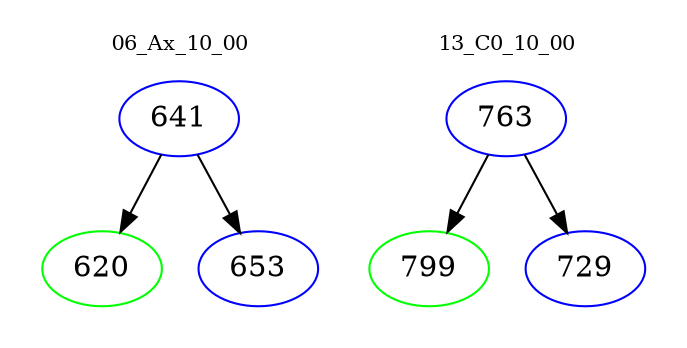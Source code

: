 digraph{
subgraph cluster_0 {
color = white
label = "06_Ax_10_00";
fontsize=10;
T0_641 [label="641", color="blue"]
T0_641 -> T0_620 [color="black"]
T0_620 [label="620", color="green"]
T0_641 -> T0_653 [color="black"]
T0_653 [label="653", color="blue"]
}
subgraph cluster_1 {
color = white
label = "13_C0_10_00";
fontsize=10;
T1_763 [label="763", color="blue"]
T1_763 -> T1_799 [color="black"]
T1_799 [label="799", color="green"]
T1_763 -> T1_729 [color="black"]
T1_729 [label="729", color="blue"]
}
}

